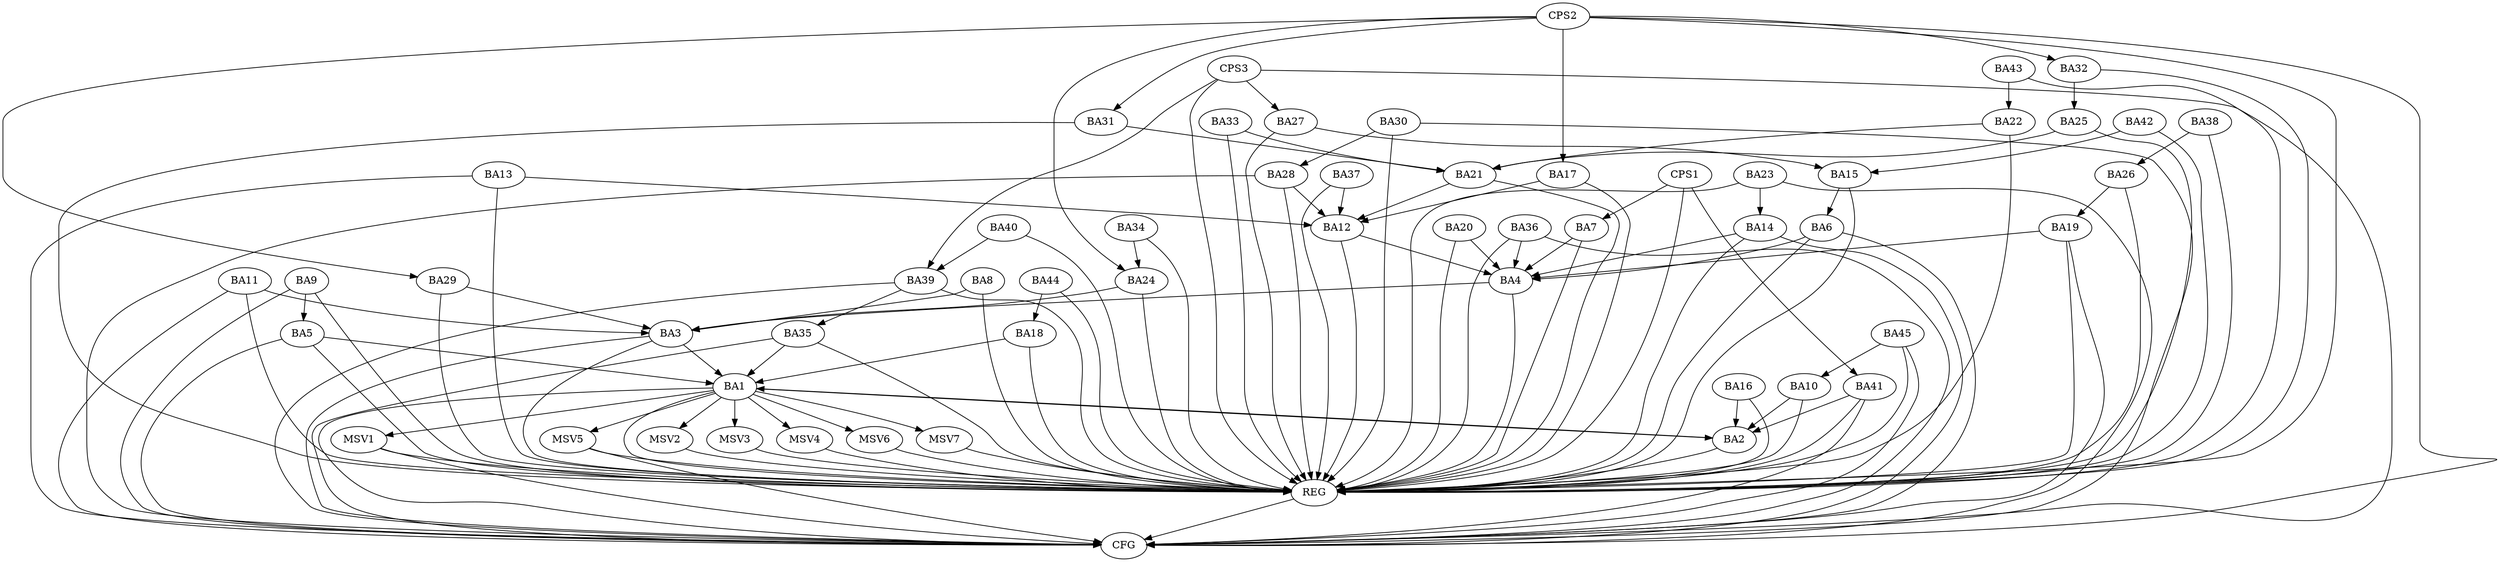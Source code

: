 strict digraph G {
  BA1 [ label="BA1" ];
  BA2 [ label="BA2" ];
  BA3 [ label="BA3" ];
  BA4 [ label="BA4" ];
  BA5 [ label="BA5" ];
  BA6 [ label="BA6" ];
  BA7 [ label="BA7" ];
  BA8 [ label="BA8" ];
  BA9 [ label="BA9" ];
  BA10 [ label="BA10" ];
  BA11 [ label="BA11" ];
  BA12 [ label="BA12" ];
  BA13 [ label="BA13" ];
  BA14 [ label="BA14" ];
  BA15 [ label="BA15" ];
  BA16 [ label="BA16" ];
  BA17 [ label="BA17" ];
  BA18 [ label="BA18" ];
  BA19 [ label="BA19" ];
  BA20 [ label="BA20" ];
  BA21 [ label="BA21" ];
  BA22 [ label="BA22" ];
  BA23 [ label="BA23" ];
  BA24 [ label="BA24" ];
  BA25 [ label="BA25" ];
  BA26 [ label="BA26" ];
  BA27 [ label="BA27" ];
  BA28 [ label="BA28" ];
  BA29 [ label="BA29" ];
  BA30 [ label="BA30" ];
  BA31 [ label="BA31" ];
  BA32 [ label="BA32" ];
  BA33 [ label="BA33" ];
  BA34 [ label="BA34" ];
  BA35 [ label="BA35" ];
  BA36 [ label="BA36" ];
  BA37 [ label="BA37" ];
  BA38 [ label="BA38" ];
  BA39 [ label="BA39" ];
  BA40 [ label="BA40" ];
  BA41 [ label="BA41" ];
  BA42 [ label="BA42" ];
  BA43 [ label="BA43" ];
  BA44 [ label="BA44" ];
  BA45 [ label="BA45" ];
  CPS1 [ label="CPS1" ];
  CPS2 [ label="CPS2" ];
  CPS3 [ label="CPS3" ];
  REG [ label="REG" ];
  CFG [ label="CFG" ];
  MSV1 [ label="MSV1" ];
  MSV2 [ label="MSV2" ];
  MSV3 [ label="MSV3" ];
  MSV4 [ label="MSV4" ];
  MSV5 [ label="MSV5" ];
  MSV6 [ label="MSV6" ];
  MSV7 [ label="MSV7" ];
  BA1 -> BA2;
  BA2 -> BA1;
  BA3 -> BA1;
  BA4 -> BA3;
  BA5 -> BA1;
  BA6 -> BA4;
  BA7 -> BA4;
  BA8 -> BA3;
  BA9 -> BA5;
  BA10 -> BA2;
  BA11 -> BA3;
  BA12 -> BA4;
  BA13 -> BA12;
  BA14 -> BA4;
  BA15 -> BA6;
  BA16 -> BA2;
  BA17 -> BA12;
  BA18 -> BA1;
  BA19 -> BA4;
  BA20 -> BA4;
  BA21 -> BA12;
  BA22 -> BA21;
  BA23 -> BA14;
  BA24 -> BA3;
  BA25 -> BA21;
  BA26 -> BA19;
  BA27 -> BA15;
  BA28 -> BA12;
  BA29 -> BA3;
  BA30 -> BA28;
  BA31 -> BA21;
  BA32 -> BA25;
  BA33 -> BA21;
  BA34 -> BA24;
  BA35 -> BA1;
  BA36 -> BA4;
  BA37 -> BA12;
  BA38 -> BA26;
  BA39 -> BA35;
  BA40 -> BA39;
  BA41 -> BA2;
  BA42 -> BA15;
  BA43 -> BA22;
  BA44 -> BA18;
  BA45 -> BA10;
  CPS1 -> BA41;
  CPS1 -> BA7;
  CPS2 -> BA32;
  CPS2 -> BA17;
  CPS2 -> BA31;
  CPS2 -> BA24;
  CPS2 -> BA29;
  CPS3 -> BA39;
  CPS3 -> BA27;
  BA1 -> REG;
  BA2 -> REG;
  BA3 -> REG;
  BA4 -> REG;
  BA5 -> REG;
  BA6 -> REG;
  BA7 -> REG;
  BA8 -> REG;
  BA9 -> REG;
  BA10 -> REG;
  BA11 -> REG;
  BA12 -> REG;
  BA13 -> REG;
  BA14 -> REG;
  BA15 -> REG;
  BA16 -> REG;
  BA17 -> REG;
  BA18 -> REG;
  BA19 -> REG;
  BA20 -> REG;
  BA21 -> REG;
  BA22 -> REG;
  BA23 -> REG;
  BA24 -> REG;
  BA25 -> REG;
  BA26 -> REG;
  BA27 -> REG;
  BA28 -> REG;
  BA29 -> REG;
  BA30 -> REG;
  BA31 -> REG;
  BA32 -> REG;
  BA33 -> REG;
  BA34 -> REG;
  BA35 -> REG;
  BA36 -> REG;
  BA37 -> REG;
  BA38 -> REG;
  BA39 -> REG;
  BA40 -> REG;
  BA41 -> REG;
  BA42 -> REG;
  BA43 -> REG;
  BA44 -> REG;
  BA45 -> REG;
  CPS1 -> REG;
  CPS2 -> REG;
  CPS3 -> REG;
  BA3 -> CFG;
  BA39 -> CFG;
  BA1 -> CFG;
  CPS2 -> CFG;
  BA23 -> CFG;
  BA9 -> CFG;
  CPS3 -> CFG;
  BA28 -> CFG;
  BA19 -> CFG;
  BA11 -> CFG;
  BA36 -> CFG;
  BA14 -> CFG;
  BA30 -> CFG;
  BA41 -> CFG;
  BA6 -> CFG;
  BA35 -> CFG;
  BA5 -> CFG;
  BA13 -> CFG;
  BA45 -> CFG;
  REG -> CFG;
  BA1 -> MSV1;
  BA1 -> MSV2;
  MSV1 -> REG;
  MSV1 -> CFG;
  MSV2 -> REG;
  BA1 -> MSV3;
  MSV3 -> REG;
  BA1 -> MSV4;
  MSV4 -> REG;
  BA1 -> MSV5;
  BA1 -> MSV6;
  BA1 -> MSV7;
  MSV5 -> REG;
  MSV5 -> CFG;
  MSV6 -> REG;
  MSV7 -> REG;
}
